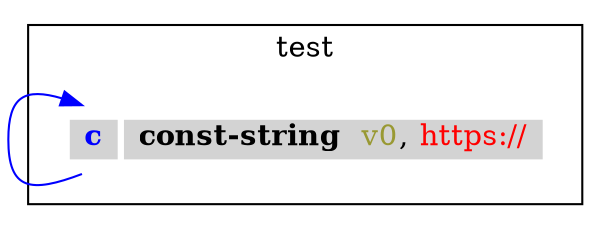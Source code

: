 digraph G {
graph [rankdir=TB];
node [shape=plaintext];
subgraph cluster_2acecc3c9717a15db23f9aa18111ce90 {
label="test"
struct_g [label=<
<TABLE BORDER="0" CELLBORDER="0" CELLSPACING="3">
<TR><TD PORT="header"></TD></TR>
<TR><TD ALIGN="LEFT" BGCOLOR="lightgray"> <FONT FACE="Times-Bold" color="blue">c</FONT> </TD><TD ALIGN="LEFT" BGCOLOR="lightgray"> <FONT FACE="Times-Bold" color="black">const-string </FONT> <FONT color="#999933">v0</FONT>, <FONT color="red">https://</FONT> </TD></TR>
<TR><TD PORT="tail"></TD></TR>
</TABLE>>];
}

struct_g:tail -> struct_g:header  [color="blue", label=""];
}
